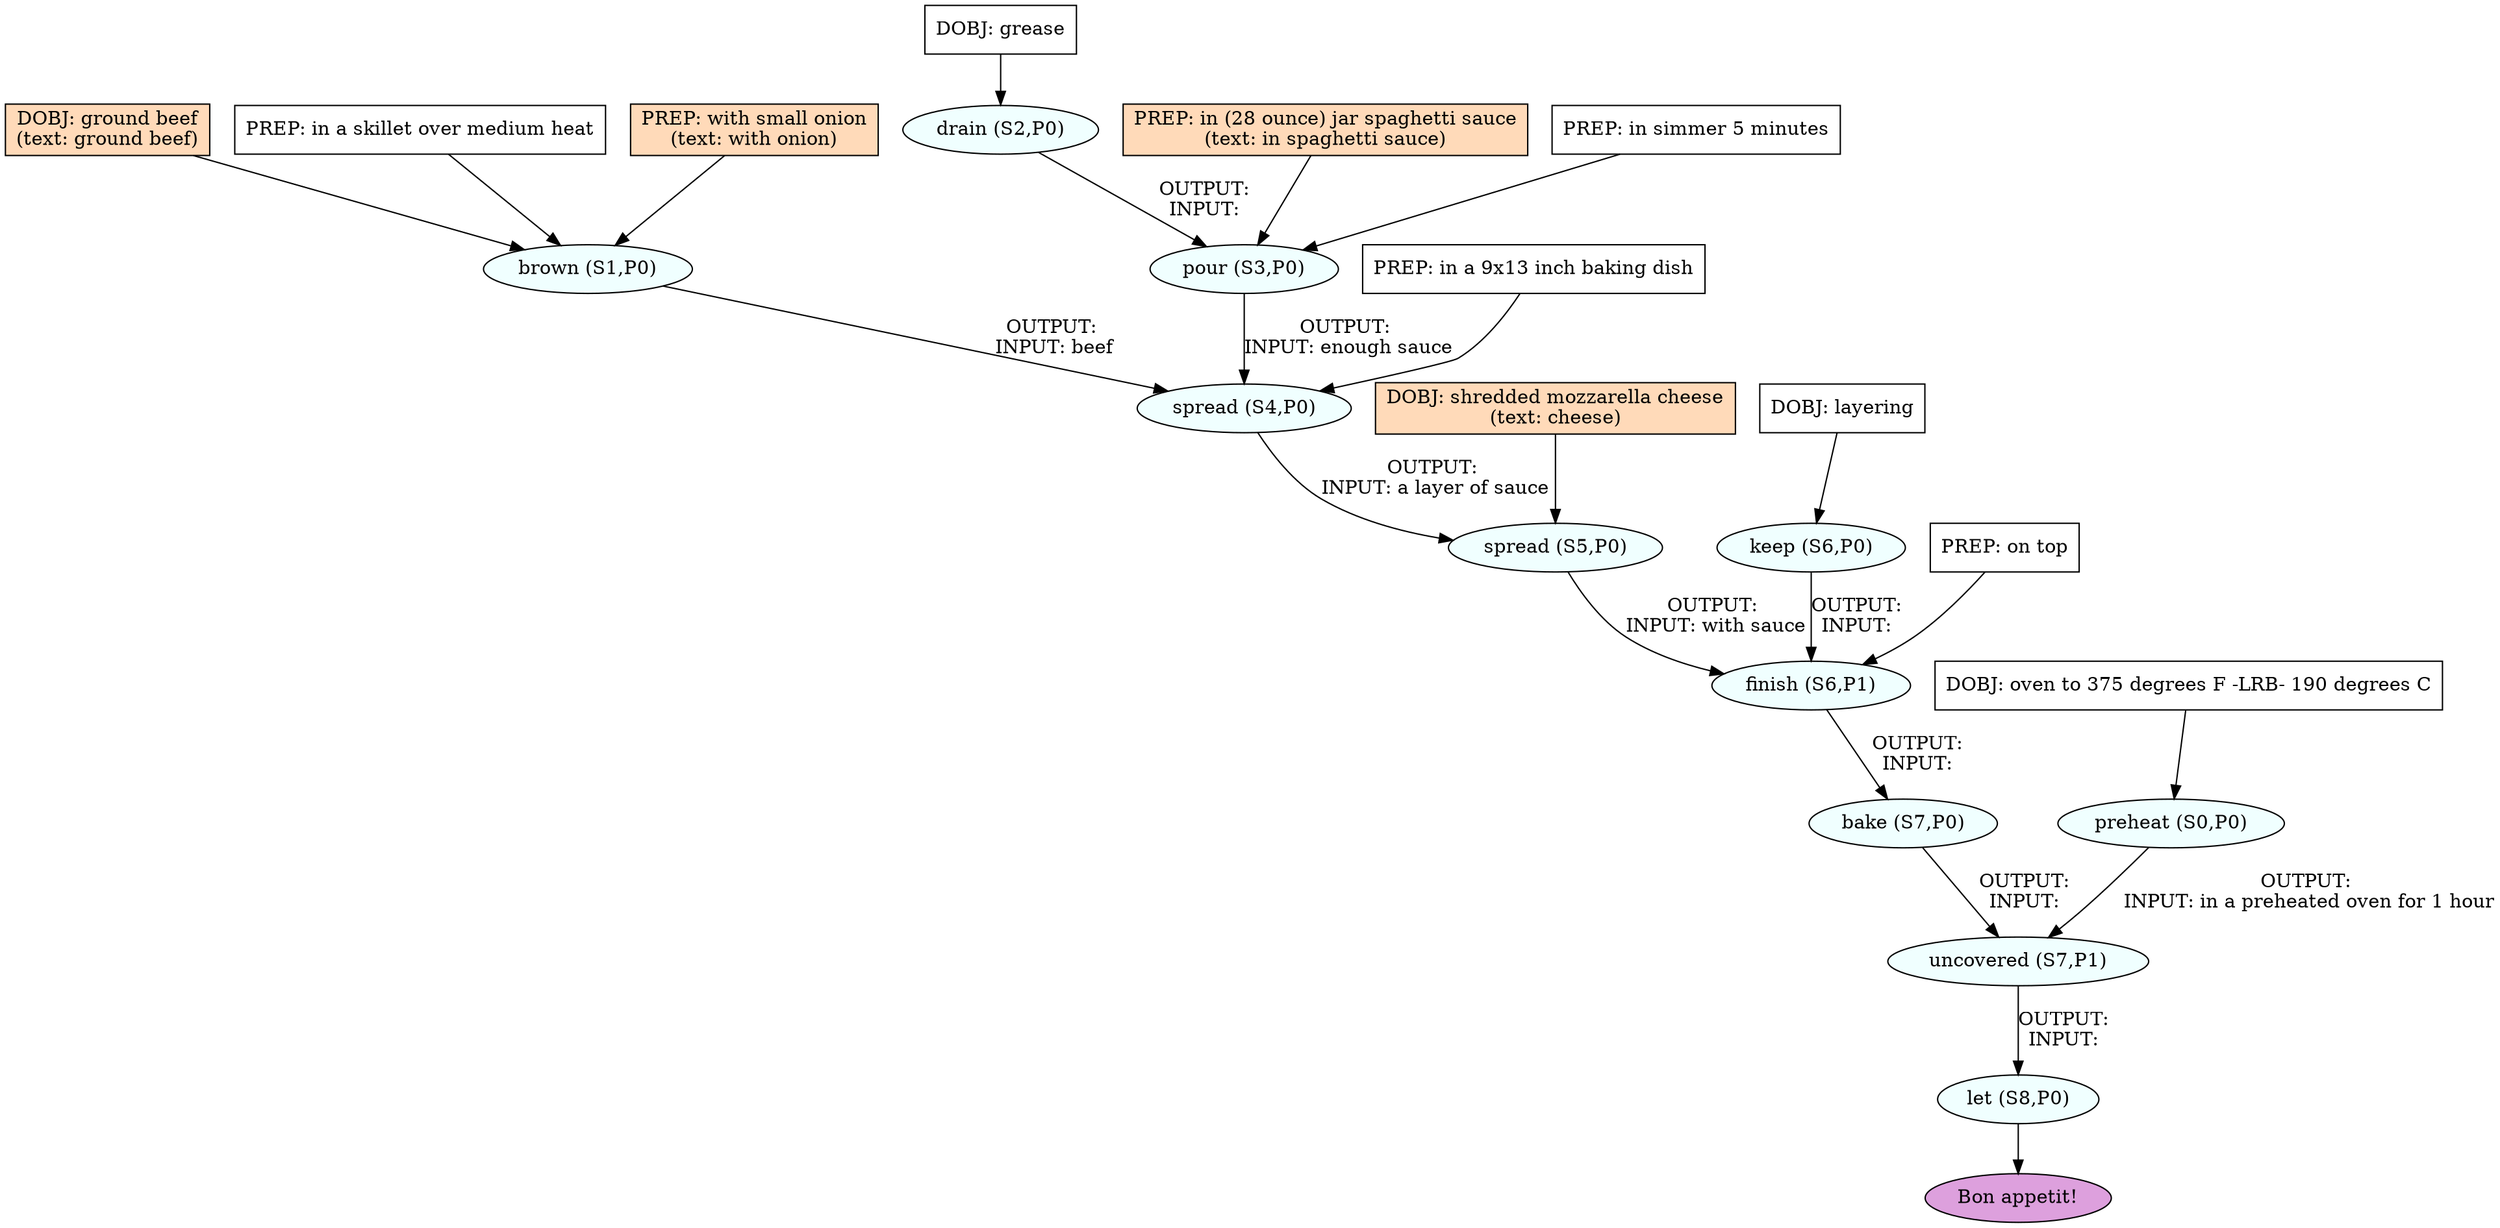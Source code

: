 digraph recipe {
E0[label="preheat (S0,P0)", shape=oval, style=filled, fillcolor=azure]
E1[label="brown (S1,P0)", shape=oval, style=filled, fillcolor=azure]
E2[label="drain (S2,P0)", shape=oval, style=filled, fillcolor=azure]
E3[label="pour (S3,P0)", shape=oval, style=filled, fillcolor=azure]
E4[label="spread (S4,P0)", shape=oval, style=filled, fillcolor=azure]
E5[label="spread (S5,P0)", shape=oval, style=filled, fillcolor=azure]
E6[label="keep (S6,P0)", shape=oval, style=filled, fillcolor=azure]
E7[label="finish (S6,P1)", shape=oval, style=filled, fillcolor=azure]
E8[label="bake (S7,P0)", shape=oval, style=filled, fillcolor=azure]
E9[label="uncovered (S7,P1)", shape=oval, style=filled, fillcolor=azure]
E10[label="let (S8,P0)", shape=oval, style=filled, fillcolor=azure]
D2[label="DOBJ: grease", shape=box, style=filled, fillcolor=white]
D2 -> E2
D6[label="DOBJ: layering", shape=box, style=filled, fillcolor=white]
D6 -> E6
D1[label="DOBJ: ground beef
(text: ground beef)", shape=box, style=filled, fillcolor=peachpuff]
D1 -> E1
P1_0[label="PREP: in a skillet over medium heat", shape=box, style=filled, fillcolor=white]
P1_0 -> E1
P1_1[label="PREP: with small onion
(text: with onion)", shape=box, style=filled, fillcolor=peachpuff]
P1_1 -> E1
D0[label="DOBJ: oven to 375 degrees F -LRB- 190 degrees C", shape=box, style=filled, fillcolor=white]
D0 -> E0
E2 -> E3 [label="OUTPUT: 
INPUT: "]
P3_0_ing[label="PREP: in (28 ounce) jar spaghetti sauce
(text: in spaghetti sauce)", shape=box, style=filled, fillcolor=peachpuff]
P3_0_ing -> E3
P3_0_0[label="PREP: in simmer 5 minutes", shape=box, style=filled, fillcolor=white]
P3_0_0 -> E3
E1 -> E4 [label="OUTPUT: 
INPUT: beef"]
E3 -> E4 [label="OUTPUT: 
INPUT: enough sauce"]
P4_0_0[label="PREP: in a 9x13 inch baking dish", shape=box, style=filled, fillcolor=white]
P4_0_0 -> E4
D5_ing[label="DOBJ: shredded mozzarella cheese
(text: cheese)", shape=box, style=filled, fillcolor=peachpuff]
D5_ing -> E5
E4 -> E5 [label="OUTPUT: 
INPUT: a layer of sauce"]
E6 -> E7 [label="OUTPUT: 
INPUT: "]
E5 -> E7 [label="OUTPUT: 
INPUT: with sauce"]
P7_1_0[label="PREP: on top", shape=box, style=filled, fillcolor=white]
P7_1_0 -> E7
E7 -> E8 [label="OUTPUT: 
INPUT: "]
E8 -> E9 [label="OUTPUT: 
INPUT: "]
E0 -> E9 [label="OUTPUT: 
INPUT: in a preheated oven for 1 hour"]
E9 -> E10 [label="OUTPUT: 
INPUT: "]
EOR[label="Bon appetit!", shape=oval, style=filled, fillcolor=plum]
E10 -> EOR
}
